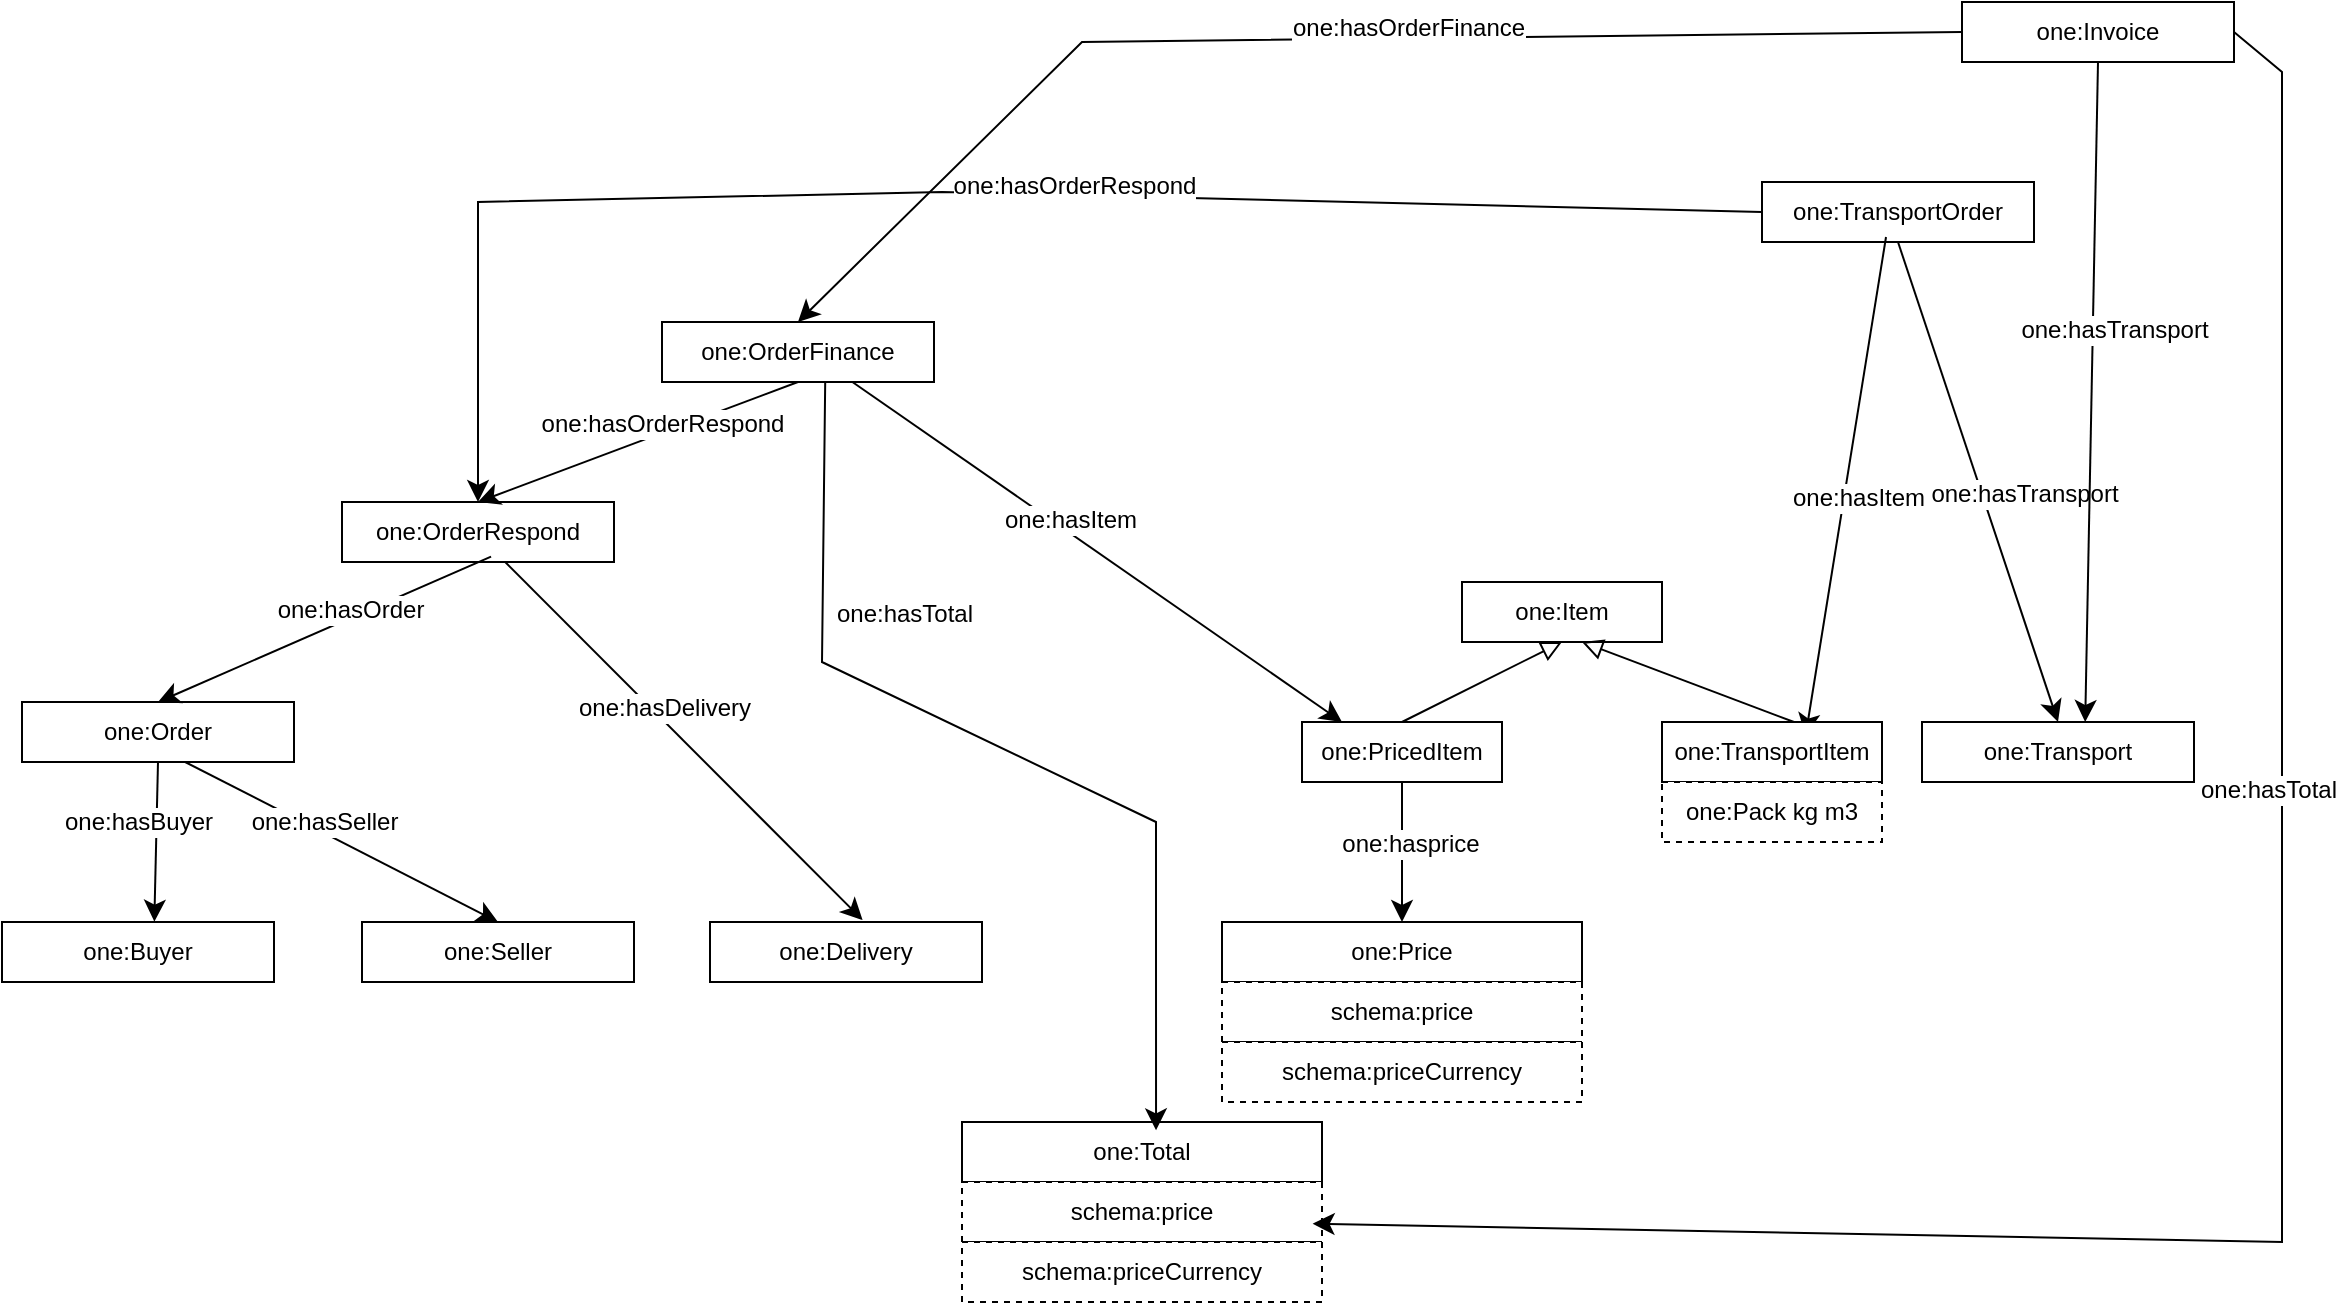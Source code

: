<mxfile version="28.2.5">
  <diagram name="Page-1" id="maYv2cO0PKjkBLh1SCZ8">
    <mxGraphModel dx="983" dy="1749" grid="1" gridSize="10" guides="1" tooltips="1" connect="1" arrows="1" fold="1" page="1" pageScale="1" pageWidth="827" pageHeight="1169" math="0" shadow="0">
      <root>
        <mxCell id="0" />
        <mxCell id="1" parent="0" />
        <mxCell id="QDpph7ZtXOl6hJ7DLvaS-2" value="one:Order" style="rounded=0;whiteSpace=wrap;html=1;snapToPoint=1;points=[[0.1,0],[0.2,0],[0.3,0],[0.4,0],[0.5,0],[0.6,0],[0.7,0],[0.8,0],[0.9,0],[0,0.1],[0,0.3],[0,0.5],[0,0.7],[0,0.9],[0.1,1],[0.2,1],[0.3,1],[0.4,1],[0.5,1],[0.6,1],[0.7,1],[0.8,1],[0.9,1],[1,0.1],[1,0.3],[1,0.5],[1,0.7],[1,0.9]];" vertex="1" parent="1">
          <mxGeometry x="70" y="180.0" width="136" height="30" as="geometry" />
        </mxCell>
        <mxCell id="QDpph7ZtXOl6hJ7DLvaS-3" value="one:OrderRespond" style="rounded=0;whiteSpace=wrap;html=1;snapToPoint=1;points=[[0.1,0],[0.2,0],[0.3,0],[0.4,0],[0.5,0],[0.6,0],[0.7,0],[0.8,0],[0.9,0],[0,0.1],[0,0.3],[0,0.5],[0,0.7],[0,0.9],[0.1,1],[0.2,1],[0.3,1],[0.4,1],[0.5,1],[0.6,1],[0.7,1],[0.8,1],[0.9,1],[1,0.1],[1,0.3],[1,0.5],[1,0.7],[1,0.9]];" vertex="1" parent="1">
          <mxGeometry x="230" y="80" width="136" height="30" as="geometry" />
        </mxCell>
        <mxCell id="QDpph7ZtXOl6hJ7DLvaS-4" value="one:OrderFinance" style="rounded=0;whiteSpace=wrap;html=1;snapToPoint=1;points=[[0.1,0],[0.2,0],[0.3,0],[0.4,0],[0.5,0],[0.6,0],[0.7,0],[0.8,0],[0.9,0],[0,0.1],[0,0.3],[0,0.5],[0,0.7],[0,0.9],[0.1,1],[0.2,1],[0.3,1],[0.4,1],[0.5,1],[0.6,1],[0.7,1],[0.8,1],[0.9,1],[1,0.1],[1,0.3],[1,0.5],[1,0.7],[1,0.9]];" vertex="1" parent="1">
          <mxGeometry x="390" y="-10" width="136" height="30" as="geometry" />
        </mxCell>
        <mxCell id="QDpph7ZtXOl6hJ7DLvaS-6" value="one:TransportOrder" style="rounded=0;whiteSpace=wrap;html=1;snapToPoint=1;points=[[0.1,0],[0.2,0],[0.3,0],[0.4,0],[0.5,0],[0.6,0],[0.7,0],[0.8,0],[0.9,0],[0,0.1],[0,0.3],[0,0.5],[0,0.7],[0,0.9],[0.1,1],[0.2,1],[0.3,1],[0.4,1],[0.5,1],[0.6,1],[0.7,1],[0.8,1],[0.9,1],[1,0.1],[1,0.3],[1,0.5],[1,0.7],[1,0.9]];" vertex="1" parent="1">
          <mxGeometry x="940" y="-80" width="136" height="30" as="geometry" />
        </mxCell>
        <mxCell id="QDpph7ZtXOl6hJ7DLvaS-8" value="one:Invoice" style="rounded=0;whiteSpace=wrap;html=1;snapToPoint=1;points=[[0.1,0],[0.2,0],[0.3,0],[0.4,0],[0.5,0],[0.6,0],[0.7,0],[0.8,0],[0.9,0],[0,0.1],[0,0.3],[0,0.5],[0,0.7],[0,0.9],[0.1,1],[0.2,1],[0.3,1],[0.4,1],[0.5,1],[0.6,1],[0.7,1],[0.8,1],[0.9,1],[1,0.1],[1,0.3],[1,0.5],[1,0.7],[1,0.9]];" vertex="1" parent="1">
          <mxGeometry x="1040" y="-170" width="136" height="30" as="geometry" />
        </mxCell>
        <mxCell id="QDpph7ZtXOl6hJ7DLvaS-9" value="one:Buyer" style="rounded=0;whiteSpace=wrap;html=1;snapToPoint=1;points=[[0.1,0],[0.2,0],[0.3,0],[0.4,0],[0.5,0],[0.6,0],[0.7,0],[0.8,0],[0.9,0],[0,0.1],[0,0.3],[0,0.5],[0,0.7],[0,0.9],[0.1,1],[0.2,1],[0.3,1],[0.4,1],[0.5,1],[0.6,1],[0.7,1],[0.8,1],[0.9,1],[1,0.1],[1,0.3],[1,0.5],[1,0.7],[1,0.9]];" vertex="1" parent="1">
          <mxGeometry x="60" y="290" width="136" height="30" as="geometry" />
        </mxCell>
        <mxCell id="QDpph7ZtXOl6hJ7DLvaS-10" value="one:Seller" style="rounded=0;whiteSpace=wrap;html=1;snapToPoint=1;points=[[0.1,0],[0.2,0],[0.3,0],[0.4,0],[0.5,0],[0.6,0],[0.7,0],[0.8,0],[0.9,0],[0,0.1],[0,0.3],[0,0.5],[0,0.7],[0,0.9],[0.1,1],[0.2,1],[0.3,1],[0.4,1],[0.5,1],[0.6,1],[0.7,1],[0.8,1],[0.9,1],[1,0.1],[1,0.3],[1,0.5],[1,0.7],[1,0.9]];" vertex="1" parent="1">
          <mxGeometry x="240" y="290" width="136" height="30" as="geometry" />
        </mxCell>
        <mxCell id="QDpph7ZtXOl6hJ7DLvaS-11" value="one:Delivery" style="rounded=0;whiteSpace=wrap;html=1;snapToPoint=1;points=[[0.1,0],[0.2,0],[0.3,0],[0.4,0],[0.5,0],[0.6,0],[0.7,0],[0.8,0],[0.9,0],[0,0.1],[0,0.3],[0,0.5],[0,0.7],[0,0.9],[0.1,1],[0.2,1],[0.3,1],[0.4,1],[0.5,1],[0.6,1],[0.7,1],[0.8,1],[0.9,1],[1,0.1],[1,0.3],[1,0.5],[1,0.7],[1,0.9]];" vertex="1" parent="1">
          <mxGeometry x="414" y="290" width="136" height="30" as="geometry" />
        </mxCell>
        <mxCell id="QDpph7ZtXOl6hJ7DLvaS-17" value="" style="endArrow=classic;html=1;exitX=0.5;exitY=1;exitDx=0;exitDy=0;entryX=0.5;entryY=0;entryDx=0;entryDy=0;endSize=8;arcSize=0;rounded=0;" edge="1" source="QDpph7ZtXOl6hJ7DLvaS-61" target="QDpph7ZtXOl6hJ7DLvaS-23" parent="1">
          <mxGeometry width="50" height="50" relative="1" as="geometry">
            <mxPoint x="520" y="538.33" as="sourcePoint" />
            <mxPoint x="1000" y="545" as="targetPoint" />
          </mxGeometry>
        </mxCell>
        <mxCell id="QDpph7ZtXOl6hJ7DLvaS-18" value="&lt;div&gt;one:hasprice&lt;/div&gt;" style="text;html=1;align=center;verticalAlign=middle;resizable=0;points=[];labelBackgroundColor=#ffffff;" vertex="1" connectable="0" parent="QDpph7ZtXOl6hJ7DLvaS-17">
          <mxGeometry x="-0.127" relative="1" as="geometry">
            <mxPoint x="4.17" as="offset" />
          </mxGeometry>
        </mxCell>
        <mxCell id="QDpph7ZtXOl6hJ7DLvaS-23" value="one:Price" style="rounded=0;whiteSpace=wrap;html=1;snapToPoint=1;points=[[0.1,0],[0.2,0],[0.3,0],[0.4,0],[0.5,0],[0.6,0],[0.7,0],[0.8,0],[0.9,0],[0,0.1],[0,0.3],[0,0.5],[0,0.7],[0,0.9],[0.1,1],[0.2,1],[0.3,1],[0.4,1],[0.5,1],[0.6,1],[0.7,1],[0.8,1],[0.9,1],[1,0.1],[1,0.3],[1,0.5],[1,0.7],[1,0.9]];" vertex="1" parent="1">
          <mxGeometry x="670" y="290" width="180" height="30" as="geometry" />
        </mxCell>
        <mxCell id="QDpph7ZtXOl6hJ7DLvaS-27" value="schema:price" style="rounded=0;whiteSpace=wrap;html=1;snapToPoint=1;points=[[0.1,0],[0.2,0],[0.3,0],[0.4,0],[0.5,0],[0.6,0],[0.7,0],[0.8,0],[0.9,0],[0,0.1],[0,0.3],[0,0.5],[0,0.7],[0,0.9],[0.1,1],[0.2,1],[0.3,1],[0.4,1],[0.5,1],[0.6,1],[0.7,1],[0.8,1],[0.9,1],[1,0.1],[1,0.3],[1,0.5],[1,0.7],[1,0.9]];dashed=1;" vertex="1" parent="1">
          <mxGeometry x="670" y="320" width="180" height="30" as="geometry" />
        </mxCell>
        <mxCell id="QDpph7ZtXOl6hJ7DLvaS-28" value="schema:priceCurrency" style="rounded=0;whiteSpace=wrap;html=1;snapToPoint=1;points=[[0.1,0],[0.2,0],[0.3,0],[0.4,0],[0.5,0],[0.6,0],[0.7,0],[0.8,0],[0.9,0],[0,0.1],[0,0.3],[0,0.5],[0,0.7],[0,0.9],[0.1,1],[0.2,1],[0.3,1],[0.4,1],[0.5,1],[0.6,1],[0.7,1],[0.8,1],[0.9,1],[1,0.1],[1,0.3],[1,0.5],[1,0.7],[1,0.9]];dashed=1;" vertex="1" parent="1">
          <mxGeometry x="670" y="350" width="180" height="30" as="geometry" />
        </mxCell>
        <mxCell id="QDpph7ZtXOl6hJ7DLvaS-30" value="" style="endArrow=classic;html=1;exitX=0.5;exitY=1;exitDx=0;exitDy=0;entryX=0.5;entryY=0;entryDx=0;entryDy=0;endSize=8;arcSize=0;rounded=0;" edge="1" parent="1" source="QDpph7ZtXOl6hJ7DLvaS-6" target="QDpph7ZtXOl6hJ7DLvaS-29">
          <mxGeometry width="50" height="50" relative="1" as="geometry">
            <mxPoint x="1190" y="440" as="sourcePoint" />
            <mxPoint x="1360" y="440" as="targetPoint" />
          </mxGeometry>
        </mxCell>
        <mxCell id="QDpph7ZtXOl6hJ7DLvaS-31" value="&lt;div&gt;one:hasTransport&lt;/div&gt;" style="text;html=1;align=center;verticalAlign=middle;resizable=0;points=[];labelBackgroundColor=#ffffff;" vertex="1" connectable="0" parent="QDpph7ZtXOl6hJ7DLvaS-30">
          <mxGeometry x="-0.127" relative="1" as="geometry">
            <mxPoint x="28" y="21" as="offset" />
          </mxGeometry>
        </mxCell>
        <mxCell id="QDpph7ZtXOl6hJ7DLvaS-29" value="one:Transport" style="rounded=0;whiteSpace=wrap;html=1;snapToPoint=1;points=[[0.1,0],[0.2,0],[0.3,0],[0.4,0],[0.5,0],[0.6,0],[0.7,0],[0.8,0],[0.9,0],[0,0.1],[0,0.3],[0,0.5],[0,0.7],[0,0.9],[0.1,1],[0.2,1],[0.3,1],[0.4,1],[0.5,1],[0.6,1],[0.7,1],[0.8,1],[0.9,1],[1,0.1],[1,0.3],[1,0.5],[1,0.7],[1,0.9]];" vertex="1" parent="1">
          <mxGeometry x="1020" y="190" width="136" height="30" as="geometry" />
        </mxCell>
        <mxCell id="QDpph7ZtXOl6hJ7DLvaS-36" value="" style="endArrow=classic;html=1;exitX=0.548;exitY=0.911;exitDx=0;exitDy=0;entryX=0.5;entryY=0;entryDx=0;entryDy=0;endSize=8;arcSize=0;rounded=0;exitPerimeter=0;" edge="1" parent="1" source="QDpph7ZtXOl6hJ7DLvaS-3" target="QDpph7ZtXOl6hJ7DLvaS-2">
          <mxGeometry width="50" height="50" relative="1" as="geometry">
            <mxPoint x="310.002" y="110.0" as="sourcePoint" />
            <mxPoint x="154.29" y="170.99" as="targetPoint" />
          </mxGeometry>
        </mxCell>
        <mxCell id="QDpph7ZtXOl6hJ7DLvaS-37" value="&lt;div&gt;one:hasOrder&lt;/div&gt;" style="text;html=1;align=center;verticalAlign=middle;resizable=0;points=[];labelBackgroundColor=#ffffff;" vertex="1" connectable="0" parent="QDpph7ZtXOl6hJ7DLvaS-36">
          <mxGeometry x="-0.127" relative="1" as="geometry">
            <mxPoint x="2" y="-5" as="offset" />
          </mxGeometry>
        </mxCell>
        <mxCell id="QDpph7ZtXOl6hJ7DLvaS-39" value="" style="endArrow=classic;html=1;exitX=0.5;exitY=1;exitDx=0;exitDy=0;entryX=0.56;entryY=-0.006;entryDx=0;entryDy=0;endSize=8;arcSize=0;rounded=0;entryPerimeter=0;" edge="1" parent="1" source="QDpph7ZtXOl6hJ7DLvaS-2" target="QDpph7ZtXOl6hJ7DLvaS-9">
          <mxGeometry width="50" height="50" relative="1" as="geometry">
            <mxPoint x="350.71" y="150" as="sourcePoint" />
            <mxPoint x="200" y="213.99" as="targetPoint" />
          </mxGeometry>
        </mxCell>
        <mxCell id="QDpph7ZtXOl6hJ7DLvaS-40" value="&lt;div&gt;one:hasBuyer&lt;/div&gt;" style="text;html=1;align=center;verticalAlign=middle;resizable=0;points=[];labelBackgroundColor=#ffffff;" vertex="1" connectable="0" parent="QDpph7ZtXOl6hJ7DLvaS-39">
          <mxGeometry x="-0.127" relative="1" as="geometry">
            <mxPoint x="-9" y="-5" as="offset" />
          </mxGeometry>
        </mxCell>
        <mxCell id="QDpph7ZtXOl6hJ7DLvaS-45" value="" style="endArrow=classic;html=1;exitX=0.6;exitY=1;exitDx=0;exitDy=0;entryX=0.5;entryY=0;entryDx=0;entryDy=0;endSize=8;arcSize=0;rounded=0;" edge="1" parent="1" source="QDpph7ZtXOl6hJ7DLvaS-2" target="QDpph7ZtXOl6hJ7DLvaS-10">
          <mxGeometry width="50" height="50" relative="1" as="geometry">
            <mxPoint x="172" y="260" as="sourcePoint" />
            <mxPoint x="170" y="340" as="targetPoint" />
          </mxGeometry>
        </mxCell>
        <mxCell id="QDpph7ZtXOl6hJ7DLvaS-46" value="&lt;div&gt;one:hasSeller&lt;/div&gt;" style="text;html=1;align=center;verticalAlign=middle;resizable=0;points=[];labelBackgroundColor=#ffffff;" vertex="1" connectable="0" parent="QDpph7ZtXOl6hJ7DLvaS-45">
          <mxGeometry x="-0.127" relative="1" as="geometry">
            <mxPoint x="1" y="-5" as="offset" />
          </mxGeometry>
        </mxCell>
        <mxCell id="QDpph7ZtXOl6hJ7DLvaS-47" value="" style="endArrow=classic;html=1;exitX=0.6;exitY=1;exitDx=0;exitDy=0;entryX=0.561;entryY=-0.033;entryDx=0;entryDy=0;endSize=8;arcSize=0;rounded=0;entryPerimeter=0;" edge="1" parent="1" source="QDpph7ZtXOl6hJ7DLvaS-3" target="QDpph7ZtXOl6hJ7DLvaS-11">
          <mxGeometry width="50" height="50" relative="1" as="geometry">
            <mxPoint x="310" y="130" as="sourcePoint" />
            <mxPoint x="466" y="210" as="targetPoint" />
          </mxGeometry>
        </mxCell>
        <mxCell id="QDpph7ZtXOl6hJ7DLvaS-48" value="&lt;div&gt;one:hasDelivery&lt;/div&gt;" style="text;html=1;align=center;verticalAlign=middle;resizable=0;points=[];labelBackgroundColor=#ffffff;" vertex="1" connectable="0" parent="QDpph7ZtXOl6hJ7DLvaS-47">
          <mxGeometry x="-0.127" relative="1" as="geometry">
            <mxPoint x="1" y="-5" as="offset" />
          </mxGeometry>
        </mxCell>
        <mxCell id="QDpph7ZtXOl6hJ7DLvaS-49" value="" style="endArrow=classic;html=1;exitX=0.5;exitY=1;exitDx=0;exitDy=0;entryX=0.5;entryY=0;entryDx=0;entryDy=0;endSize=8;arcSize=0;rounded=0;" edge="1" parent="1" source="QDpph7ZtXOl6hJ7DLvaS-4" target="QDpph7ZtXOl6hJ7DLvaS-3">
          <mxGeometry width="50" height="50" relative="1" as="geometry">
            <mxPoint x="551.5" y="58.5" as="sourcePoint" />
            <mxPoint x="384.5" y="131.5" as="targetPoint" />
          </mxGeometry>
        </mxCell>
        <mxCell id="QDpph7ZtXOl6hJ7DLvaS-50" value="&lt;div&gt;one:hasOrderRespond&lt;/div&gt;" style="text;html=1;align=center;verticalAlign=middle;resizable=0;points=[];labelBackgroundColor=#ffffff;" vertex="1" connectable="0" parent="QDpph7ZtXOl6hJ7DLvaS-49">
          <mxGeometry x="-0.127" relative="1" as="geometry">
            <mxPoint x="2" y="-5" as="offset" />
          </mxGeometry>
        </mxCell>
        <mxCell id="QDpph7ZtXOl6hJ7DLvaS-51" value="one:Total" style="rounded=0;whiteSpace=wrap;html=1;snapToPoint=1;points=[[0.1,0],[0.2,0],[0.3,0],[0.4,0],[0.5,0],[0.6,0],[0.7,0],[0.8,0],[0.9,0],[0,0.1],[0,0.3],[0,0.5],[0,0.7],[0,0.9],[0.1,1],[0.2,1],[0.3,1],[0.4,1],[0.5,1],[0.6,1],[0.7,1],[0.8,1],[0.9,1],[1,0.1],[1,0.3],[1,0.5],[1,0.7],[1,0.9]];" vertex="1" parent="1">
          <mxGeometry x="540" y="390" width="180" height="30" as="geometry" />
        </mxCell>
        <mxCell id="QDpph7ZtXOl6hJ7DLvaS-52" value="schema:price" style="rounded=0;whiteSpace=wrap;html=1;snapToPoint=1;points=[[0.1,0],[0.2,0],[0.3,0],[0.4,0],[0.5,0],[0.6,0],[0.7,0],[0.8,0],[0.9,0],[0,0.1],[0,0.3],[0,0.5],[0,0.7],[0,0.9],[0.1,1],[0.2,1],[0.3,1],[0.4,1],[0.5,1],[0.6,1],[0.7,1],[0.8,1],[0.9,1],[1,0.1],[1,0.3],[1,0.5],[1,0.7],[1,0.9]];dashed=1;" vertex="1" parent="1">
          <mxGeometry x="540" y="420" width="180" height="30" as="geometry" />
        </mxCell>
        <mxCell id="QDpph7ZtXOl6hJ7DLvaS-53" value="schema:priceCurrency" style="rounded=0;whiteSpace=wrap;html=1;snapToPoint=1;points=[[0.1,0],[0.2,0],[0.3,0],[0.4,0],[0.5,0],[0.6,0],[0.7,0],[0.8,0],[0.9,0],[0,0.1],[0,0.3],[0,0.5],[0,0.7],[0,0.9],[0.1,1],[0.2,1],[0.3,1],[0.4,1],[0.5,1],[0.6,1],[0.7,1],[0.8,1],[0.9,1],[1,0.1],[1,0.3],[1,0.5],[1,0.7],[1,0.9]];dashed=1;" vertex="1" parent="1">
          <mxGeometry x="540" y="450" width="180" height="30" as="geometry" />
        </mxCell>
        <mxCell id="QDpph7ZtXOl6hJ7DLvaS-54" value="" style="endArrow=classic;html=1;exitX=0.7;exitY=1;exitDx=0;exitDy=0;entryX=0.2;entryY=0;entryDx=0;entryDy=0;endSize=8;arcSize=0;rounded=0;" edge="1" parent="1" source="QDpph7ZtXOl6hJ7DLvaS-4" target="QDpph7ZtXOl6hJ7DLvaS-61">
          <mxGeometry width="50" height="50" relative="1" as="geometry">
            <mxPoint x="510" y="50" as="sourcePoint" />
            <mxPoint x="730" y="130" as="targetPoint" />
          </mxGeometry>
        </mxCell>
        <mxCell id="QDpph7ZtXOl6hJ7DLvaS-55" value="&lt;div&gt;one:hasItem&lt;/div&gt;" style="text;html=1;align=center;verticalAlign=middle;resizable=0;points=[];labelBackgroundColor=#ffffff;" vertex="1" connectable="0" parent="QDpph7ZtXOl6hJ7DLvaS-54">
          <mxGeometry x="-0.127" relative="1" as="geometry">
            <mxPoint x="2" y="-5" as="offset" />
          </mxGeometry>
        </mxCell>
        <mxCell id="QDpph7ZtXOl6hJ7DLvaS-56" value="" style="endArrow=classic;html=1;exitX=0.6;exitY=1;exitDx=0;exitDy=0;entryX=0.539;entryY=0.139;entryDx=0;entryDy=0;endSize=8;arcSize=0;rounded=0;entryPerimeter=0;" edge="1" parent="1" source="QDpph7ZtXOl6hJ7DLvaS-4" target="QDpph7ZtXOl6hJ7DLvaS-51">
          <mxGeometry width="50" height="50" relative="1" as="geometry">
            <mxPoint x="640" y="160" as="sourcePoint" />
            <mxPoint x="855" y="350" as="targetPoint" />
            <Array as="points">
              <mxPoint x="470" y="160" />
              <mxPoint x="637" y="240" />
            </Array>
          </mxGeometry>
        </mxCell>
        <mxCell id="QDpph7ZtXOl6hJ7DLvaS-57" value="&lt;div&gt;one:hasTotal&lt;/div&gt;" style="text;html=1;align=center;verticalAlign=middle;resizable=0;points=[];labelBackgroundColor=#ffffff;" vertex="1" connectable="0" parent="QDpph7ZtXOl6hJ7DLvaS-56">
          <mxGeometry x="-0.127" relative="1" as="geometry">
            <mxPoint x="-21" y="-54" as="offset" />
          </mxGeometry>
        </mxCell>
        <mxCell id="QDpph7ZtXOl6hJ7DLvaS-59" value="" style="endArrow=block;html=1;fontColor=#000099;exitX=0.5;exitY=0;exitDx=0;exitDy=0;endFill=0;entryX=0.5;entryY=1;entryDx=0;entryDy=0;endSize=8;arcSize=0;rounded=0;" edge="1" source="QDpph7ZtXOl6hJ7DLvaS-61" target="QDpph7ZtXOl6hJ7DLvaS-60" parent="1">
          <mxGeometry width="50" height="50" relative="1" as="geometry">
            <mxPoint x="365" y="130" as="sourcePoint" />
            <mxPoint x="523.0" y="130" as="targetPoint" />
          </mxGeometry>
        </mxCell>
        <mxCell id="QDpph7ZtXOl6hJ7DLvaS-60" value="one:Item" style="rounded=0;whiteSpace=wrap;html=1;snapToPoint=1;points=[[0.1,0],[0.2,0],[0.3,0],[0.4,0],[0.5,0],[0.6,0],[0.7,0],[0.8,0],[0.9,0],[0,0.1],[0,0.3],[0,0.5],[0,0.7],[0,0.9],[0.1,1],[0.2,1],[0.3,1],[0.4,1],[0.5,1],[0.6,1],[0.7,1],[0.8,1],[0.9,1],[1,0.1],[1,0.3],[1,0.5],[1,0.7],[1,0.9]];" vertex="1" parent="1">
          <mxGeometry x="790" y="120" width="100" height="30" as="geometry" />
        </mxCell>
        <mxCell id="QDpph7ZtXOl6hJ7DLvaS-61" value="one:PricedItem" style="rounded=0;whiteSpace=wrap;html=1;snapToPoint=1;points=[[0.1,0],[0.2,0],[0.3,0],[0.4,0],[0.5,0],[0.6,0],[0.7,0],[0.8,0],[0.9,0],[0,0.1],[0,0.3],[0,0.5],[0,0.7],[0,0.9],[0.1,1],[0.2,1],[0.3,1],[0.4,1],[0.5,1],[0.6,1],[0.7,1],[0.8,1],[0.9,1],[1,0.1],[1,0.3],[1,0.5],[1,0.7],[1,0.9]];" vertex="1" parent="1">
          <mxGeometry x="710" y="190" width="100" height="30" as="geometry" />
        </mxCell>
        <mxCell id="QDpph7ZtXOl6hJ7DLvaS-62" value="" style="endArrow=classic;html=1;exitX=0.456;exitY=0.917;exitDx=0;exitDy=0;entryX=0.653;entryY=0.222;entryDx=0;entryDy=0;endSize=8;arcSize=0;rounded=0;exitPerimeter=0;entryPerimeter=0;" edge="1" parent="1" source="QDpph7ZtXOl6hJ7DLvaS-6" target="QDpph7ZtXOl6hJ7DLvaS-72">
          <mxGeometry width="50" height="50" relative="1" as="geometry">
            <mxPoint x="680" y="140" as="sourcePoint" />
            <mxPoint x="905" y="290" as="targetPoint" />
          </mxGeometry>
        </mxCell>
        <mxCell id="QDpph7ZtXOl6hJ7DLvaS-63" value="&lt;div&gt;one:hasItem&lt;/div&gt;" style="text;html=1;align=center;verticalAlign=middle;resizable=0;points=[];labelBackgroundColor=#ffffff;" vertex="1" connectable="0" parent="QDpph7ZtXOl6hJ7DLvaS-62">
          <mxGeometry x="-0.127" relative="1" as="geometry">
            <mxPoint x="3" y="22" as="offset" />
          </mxGeometry>
        </mxCell>
        <mxCell id="QDpph7ZtXOl6hJ7DLvaS-64" value="" style="endArrow=classic;html=1;exitX=0;exitY=0.5;exitDx=0;exitDy=0;entryX=0.5;entryY=0;entryDx=0;entryDy=0;endSize=8;arcSize=0;rounded=0;" edge="1" parent="1" source="QDpph7ZtXOl6hJ7DLvaS-6" target="QDpph7ZtXOl6hJ7DLvaS-3">
          <mxGeometry width="50" height="50" relative="1" as="geometry">
            <mxPoint x="666" y="-120" as="sourcePoint" />
            <mxPoint x="190.004" y="-20.17" as="targetPoint" />
            <Array as="points">
              <mxPoint x="530" y="-75" />
              <mxPoint x="298" y="-70" />
            </Array>
          </mxGeometry>
        </mxCell>
        <mxCell id="QDpph7ZtXOl6hJ7DLvaS-65" value="&lt;div&gt;one:hasOrderRespond&lt;/div&gt;" style="text;html=1;align=center;verticalAlign=middle;resizable=0;points=[];labelBackgroundColor=#ffffff;" vertex="1" connectable="0" parent="QDpph7ZtXOl6hJ7DLvaS-64">
          <mxGeometry x="-0.127" relative="1" as="geometry">
            <mxPoint x="2" y="-5" as="offset" />
          </mxGeometry>
        </mxCell>
        <mxCell id="QDpph7ZtXOl6hJ7DLvaS-66" value="" style="endArrow=classic;html=1;entryX=0.5;entryY=0;entryDx=0;entryDy=0;endSize=8;arcSize=0;rounded=0;exitX=0;exitY=0.5;exitDx=0;exitDy=0;" edge="1" parent="1" source="QDpph7ZtXOl6hJ7DLvaS-8" target="QDpph7ZtXOl6hJ7DLvaS-4">
          <mxGeometry width="50" height="50" relative="1" as="geometry">
            <mxPoint x="700" y="-150" as="sourcePoint" />
            <mxPoint x="540" y="-90" as="targetPoint" />
            <Array as="points">
              <mxPoint x="600" y="-150" />
            </Array>
          </mxGeometry>
        </mxCell>
        <mxCell id="QDpph7ZtXOl6hJ7DLvaS-67" value="&lt;div&gt;one:hasOrderFinance&lt;/div&gt;" style="text;html=1;align=center;verticalAlign=middle;resizable=0;points=[];labelBackgroundColor=#ffffff;" vertex="1" connectable="0" parent="QDpph7ZtXOl6hJ7DLvaS-66">
          <mxGeometry x="-0.127" relative="1" as="geometry">
            <mxPoint x="2" y="-5" as="offset" />
          </mxGeometry>
        </mxCell>
        <mxCell id="QDpph7ZtXOl6hJ7DLvaS-68" value="" style="endArrow=classic;html=1;exitX=0.5;exitY=1;exitDx=0;exitDy=0;entryX=0.6;entryY=0;entryDx=0;entryDy=0;endSize=8;arcSize=0;rounded=0;" edge="1" parent="1" source="QDpph7ZtXOl6hJ7DLvaS-8" target="QDpph7ZtXOl6hJ7DLvaS-29">
          <mxGeometry width="50" height="50" relative="1" as="geometry">
            <mxPoint x="820" y="30" as="sourcePoint" />
            <mxPoint x="956" y="190" as="targetPoint" />
          </mxGeometry>
        </mxCell>
        <mxCell id="QDpph7ZtXOl6hJ7DLvaS-69" value="&lt;div&gt;one:hasTransport&lt;/div&gt;" style="text;html=1;align=center;verticalAlign=middle;resizable=0;points=[];labelBackgroundColor=#ffffff;" vertex="1" connectable="0" parent="QDpph7ZtXOl6hJ7DLvaS-68">
          <mxGeometry x="-0.127" relative="1" as="geometry">
            <mxPoint x="11" y="-10" as="offset" />
          </mxGeometry>
        </mxCell>
        <mxCell id="QDpph7ZtXOl6hJ7DLvaS-70" value="" style="endArrow=classic;html=1;entryX=0.974;entryY=0.694;entryDx=0;entryDy=0;endSize=8;arcSize=0;rounded=0;entryPerimeter=0;exitX=1;exitY=0.5;exitDx=0;exitDy=0;" edge="1" parent="1" source="QDpph7ZtXOl6hJ7DLvaS-8" target="QDpph7ZtXOl6hJ7DLvaS-52">
          <mxGeometry width="50" height="50" relative="1" as="geometry">
            <mxPoint x="1000" y="380" as="sourcePoint" />
            <mxPoint x="847" y="744" as="targetPoint" />
            <Array as="points">
              <mxPoint x="1200" y="-135" />
              <mxPoint x="1200" y="450" />
            </Array>
          </mxGeometry>
        </mxCell>
        <mxCell id="QDpph7ZtXOl6hJ7DLvaS-71" value="&lt;div&gt;one:hasTotal&lt;/div&gt;" style="text;html=1;align=center;verticalAlign=middle;resizable=0;points=[];labelBackgroundColor=#ffffff;" vertex="1" connectable="0" parent="QDpph7ZtXOl6hJ7DLvaS-70">
          <mxGeometry x="-0.127" relative="1" as="geometry">
            <mxPoint x="-7" y="-91" as="offset" />
          </mxGeometry>
        </mxCell>
        <mxCell id="QDpph7ZtXOl6hJ7DLvaS-72" value="one:TransportItem" style="rounded=0;whiteSpace=wrap;html=1;snapToPoint=1;points=[[0.1,0],[0.2,0],[0.3,0],[0.4,0],[0.5,0],[0.6,0],[0.7,0],[0.8,0],[0.9,0],[0,0.1],[0,0.3],[0,0.5],[0,0.7],[0,0.9],[0.1,1],[0.2,1],[0.3,1],[0.4,1],[0.5,1],[0.6,1],[0.7,1],[0.8,1],[0.9,1],[1,0.1],[1,0.3],[1,0.5],[1,0.7],[1,0.9]];" vertex="1" parent="1">
          <mxGeometry x="890" y="190" width="110" height="30" as="geometry" />
        </mxCell>
        <mxCell id="QDpph7ZtXOl6hJ7DLvaS-73" value="" style="endArrow=block;html=1;fontColor=#000099;exitX=0.6;exitY=0;exitDx=0;exitDy=0;endFill=0;entryX=0.6;entryY=1;entryDx=0;entryDy=0;endSize=8;arcSize=0;rounded=0;" edge="1" parent="1" source="QDpph7ZtXOl6hJ7DLvaS-72" target="QDpph7ZtXOl6hJ7DLvaS-60">
          <mxGeometry width="50" height="50" relative="1" as="geometry">
            <mxPoint x="710" y="220" as="sourcePoint" />
            <mxPoint x="760" y="160" as="targetPoint" />
          </mxGeometry>
        </mxCell>
        <mxCell id="QDpph7ZtXOl6hJ7DLvaS-74" value="one:Pack kg m3" style="rounded=0;whiteSpace=wrap;html=1;snapToPoint=1;points=[[0.1,0],[0.2,0],[0.3,0],[0.4,0],[0.5,0],[0.6,0],[0.7,0],[0.8,0],[0.9,0],[0,0.1],[0,0.3],[0,0.5],[0,0.7],[0,0.9],[0.1,1],[0.2,1],[0.3,1],[0.4,1],[0.5,1],[0.6,1],[0.7,1],[0.8,1],[0.9,1],[1,0.1],[1,0.3],[1,0.5],[1,0.7],[1,0.9]];dashed=1;" vertex="1" parent="1">
          <mxGeometry x="890" y="220" width="110" height="30" as="geometry" />
        </mxCell>
      </root>
    </mxGraphModel>
  </diagram>
</mxfile>
